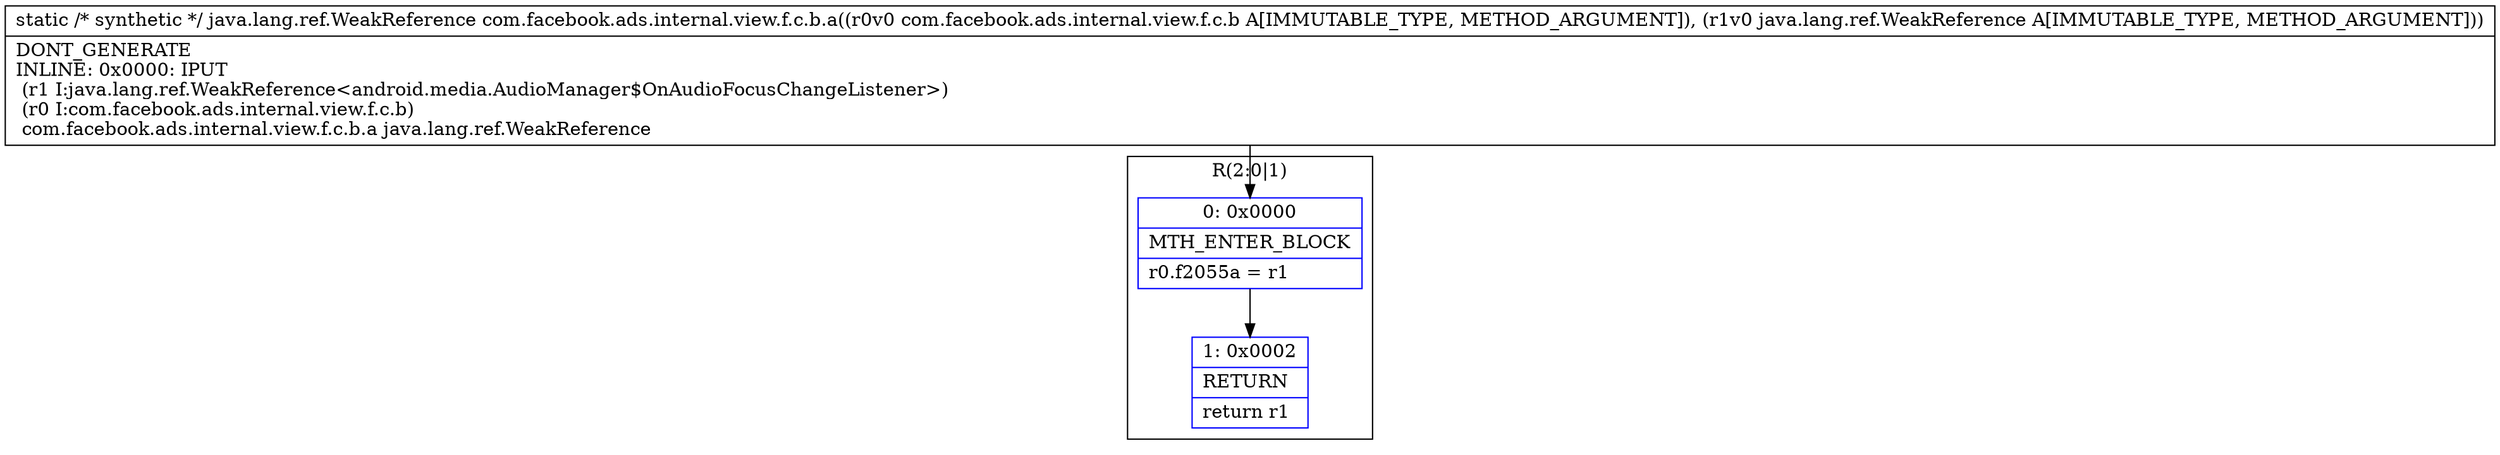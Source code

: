 digraph "CFG forcom.facebook.ads.internal.view.f.c.b.a(Lcom\/facebook\/ads\/internal\/view\/f\/c\/b;Ljava\/lang\/ref\/WeakReference;)Ljava\/lang\/ref\/WeakReference;" {
subgraph cluster_Region_1727975986 {
label = "R(2:0|1)";
node [shape=record,color=blue];
Node_0 [shape=record,label="{0\:\ 0x0000|MTH_ENTER_BLOCK\l|r0.f2055a = r1\l}"];
Node_1 [shape=record,label="{1\:\ 0x0002|RETURN\l|return r1\l}"];
}
MethodNode[shape=record,label="{static \/* synthetic *\/ java.lang.ref.WeakReference com.facebook.ads.internal.view.f.c.b.a((r0v0 com.facebook.ads.internal.view.f.c.b A[IMMUTABLE_TYPE, METHOD_ARGUMENT]), (r1v0 java.lang.ref.WeakReference A[IMMUTABLE_TYPE, METHOD_ARGUMENT]))  | DONT_GENERATE\lINLINE: 0x0000: IPUT  \l  (r1 I:java.lang.ref.WeakReference\<android.media.AudioManager$OnAudioFocusChangeListener\>)\l  (r0 I:com.facebook.ads.internal.view.f.c.b)\l com.facebook.ads.internal.view.f.c.b.a java.lang.ref.WeakReference\l}"];
MethodNode -> Node_0;
Node_0 -> Node_1;
}

